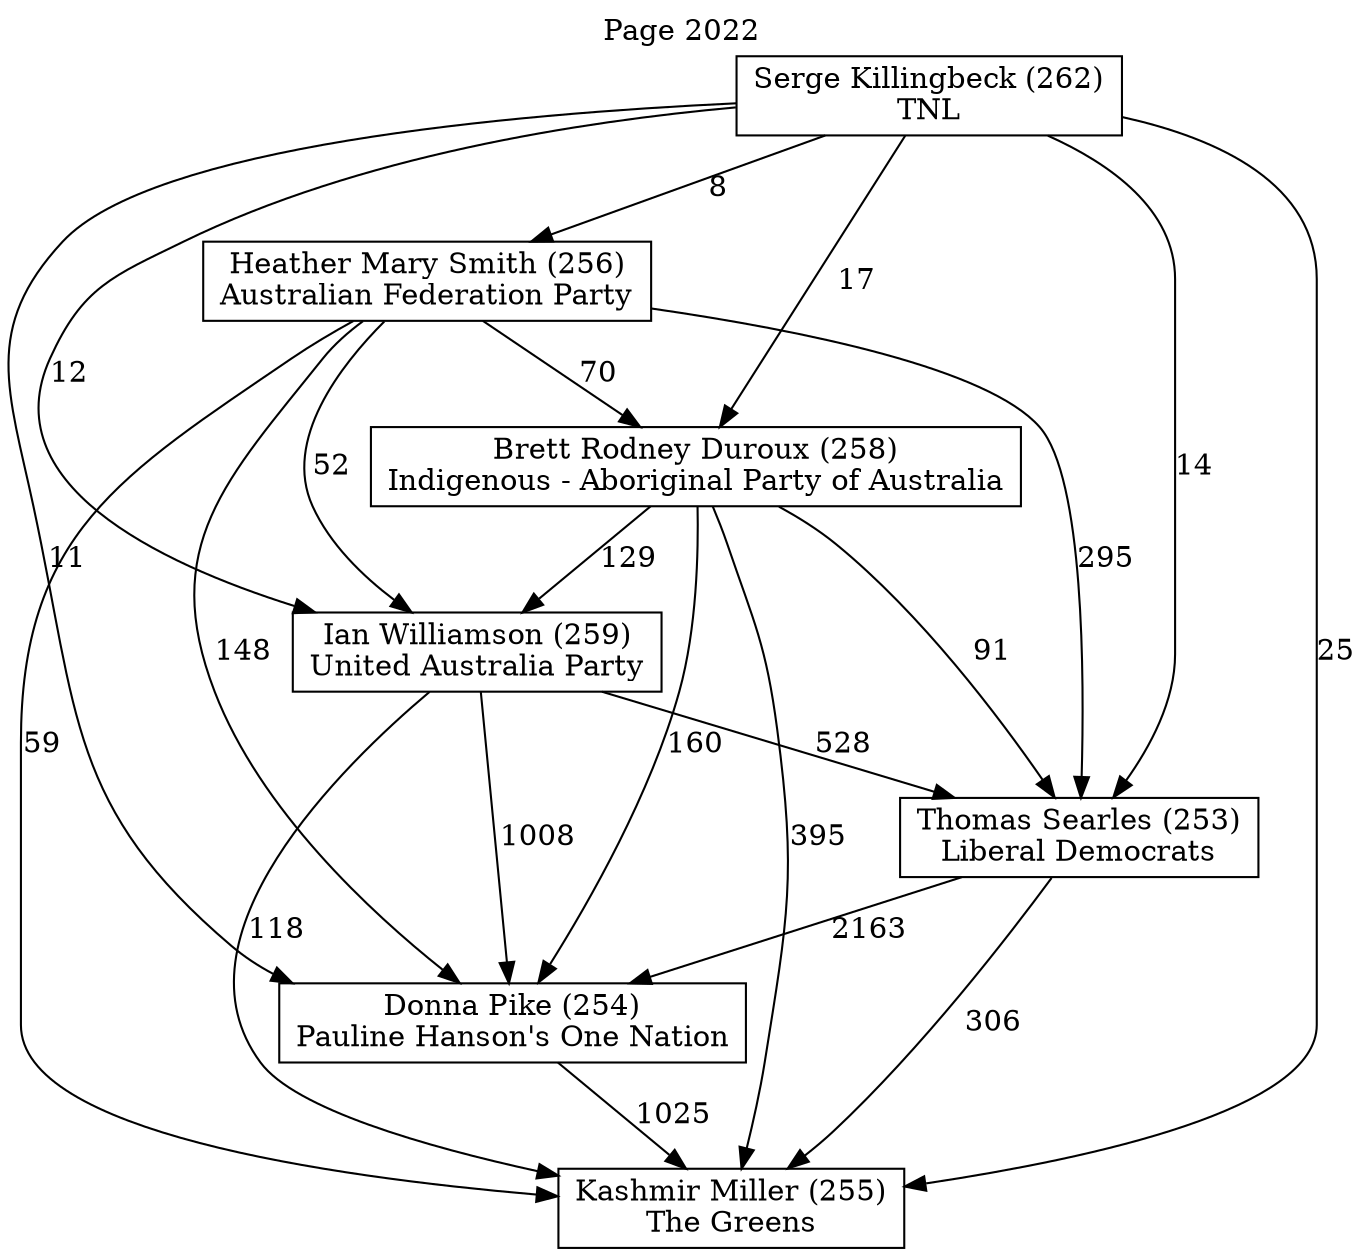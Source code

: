 // House preference flow
digraph "Kashmir Miller (255)_Page_2022" {
	graph [label="Page 2022" labelloc=t mclimit=10]
	node [shape=box]
	"Brett Rodney Duroux (258)" [label="Brett Rodney Duroux (258)
Indigenous - Aboriginal Party of Australia"]
	"Ian Williamson (259)" [label="Ian Williamson (259)
United Australia Party"]
	"Serge Killingbeck (262)" [label="Serge Killingbeck (262)
TNL"]
	"Thomas Searles (253)" [label="Thomas Searles (253)
Liberal Democrats"]
	"Kashmir Miller (255)" [label="Kashmir Miller (255)
The Greens"]
	"Donna Pike (254)" [label="Donna Pike (254)
Pauline Hanson's One Nation"]
	"Heather Mary Smith (256)" [label="Heather Mary Smith (256)
Australian Federation Party"]
	"Serge Killingbeck (262)" -> "Thomas Searles (253)" [label=14]
	"Serge Killingbeck (262)" -> "Brett Rodney Duroux (258)" [label=17]
	"Heather Mary Smith (256)" -> "Ian Williamson (259)" [label=52]
	"Heather Mary Smith (256)" -> "Thomas Searles (253)" [label=295]
	"Serge Killingbeck (262)" -> "Donna Pike (254)" [label=11]
	"Heather Mary Smith (256)" -> "Brett Rodney Duroux (258)" [label=70]
	"Ian Williamson (259)" -> "Donna Pike (254)" [label=1008]
	"Ian Williamson (259)" -> "Thomas Searles (253)" [label=528]
	"Brett Rodney Duroux (258)" -> "Thomas Searles (253)" [label=91]
	"Heather Mary Smith (256)" -> "Donna Pike (254)" [label=148]
	"Thomas Searles (253)" -> "Kashmir Miller (255)" [label=306]
	"Brett Rodney Duroux (258)" -> "Ian Williamson (259)" [label=129]
	"Thomas Searles (253)" -> "Donna Pike (254)" [label=2163]
	"Heather Mary Smith (256)" -> "Kashmir Miller (255)" [label=59]
	"Brett Rodney Duroux (258)" -> "Kashmir Miller (255)" [label=395]
	"Serge Killingbeck (262)" -> "Ian Williamson (259)" [label=12]
	"Serge Killingbeck (262)" -> "Heather Mary Smith (256)" [label=8]
	"Ian Williamson (259)" -> "Kashmir Miller (255)" [label=118]
	"Donna Pike (254)" -> "Kashmir Miller (255)" [label=1025]
	"Serge Killingbeck (262)" -> "Kashmir Miller (255)" [label=25]
	"Brett Rodney Duroux (258)" -> "Donna Pike (254)" [label=160]
}
